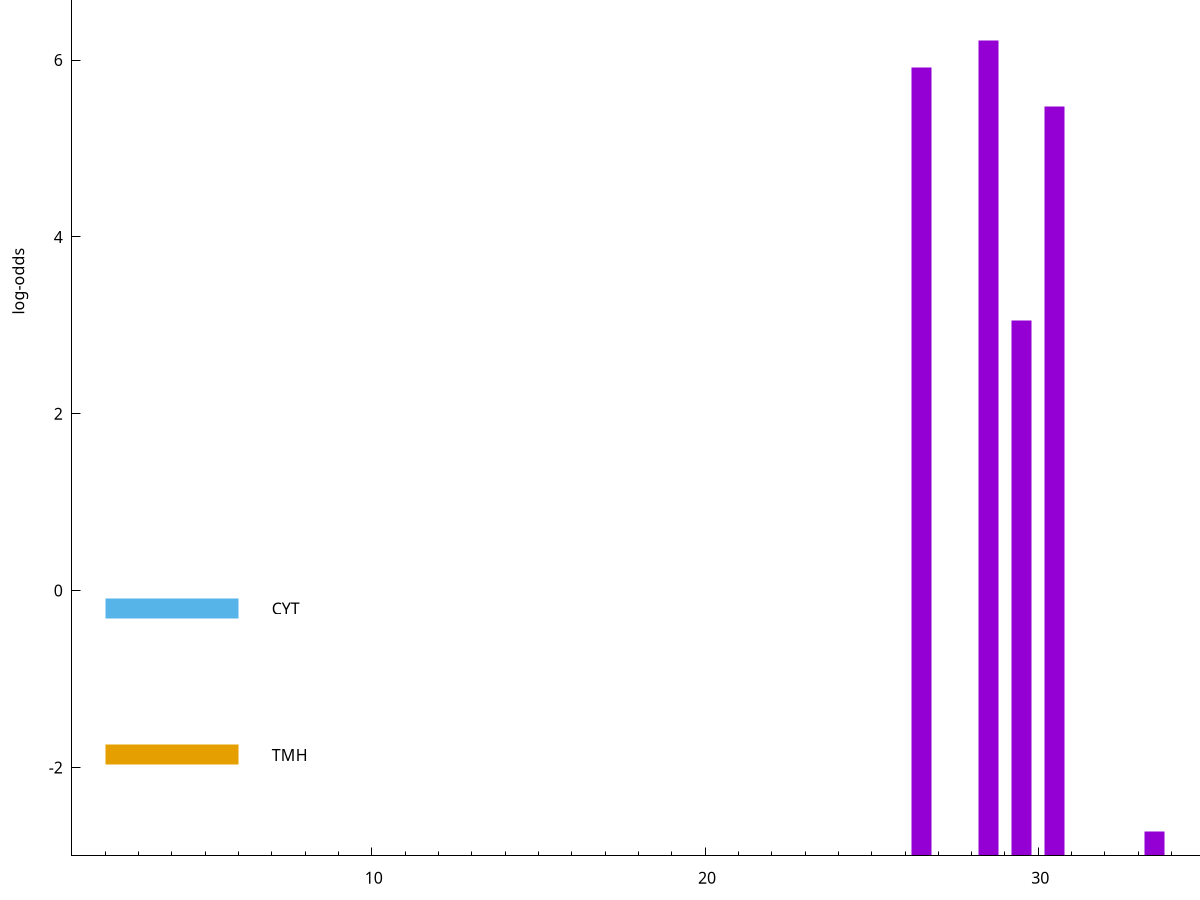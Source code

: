 set title "LipoP predictions for SRR4017833.gff"
set size 2., 1.4
set xrange [1:70] 
set mxtics 10
set yrange [-3:10]
set y2range [0:13]
set ylabel "log-odds"
set term postscript eps color solid "Helvetica" 30
set output "SRR4017833.gff168.eps"
set arrow from 2,7.55393 to 6,7.55393 nohead lt 1 lw 20
set label "SpI" at 7,7.55393
set arrow from 2,-0.200913 to 6,-0.200913 nohead lt 3 lw 20
set label "CYT" at 7,-0.200913
set arrow from 2,-1.85793 to 6,-1.85793 nohead lt 4 lw 20
set label "TMH" at 7,-1.85793
set arrow from 2,7.55393 to 6,7.55393 nohead lt 1 lw 20
set label "SpI" at 7,7.55393
# NOTE: The scores below are the log-odds scores with the threshold
# NOTE: subtracted (a hack to make gnuplot make the histogram all
# NOTE: look nice).
plot "-" axes x1y2 title "" with impulses lt 1 lw 20
28.500000 9.215060
26.500000 8.910830
30.500000 8.471280
29.500000 6.051430
35.500000 2.049942
33.500000 0.277150
e
exit
